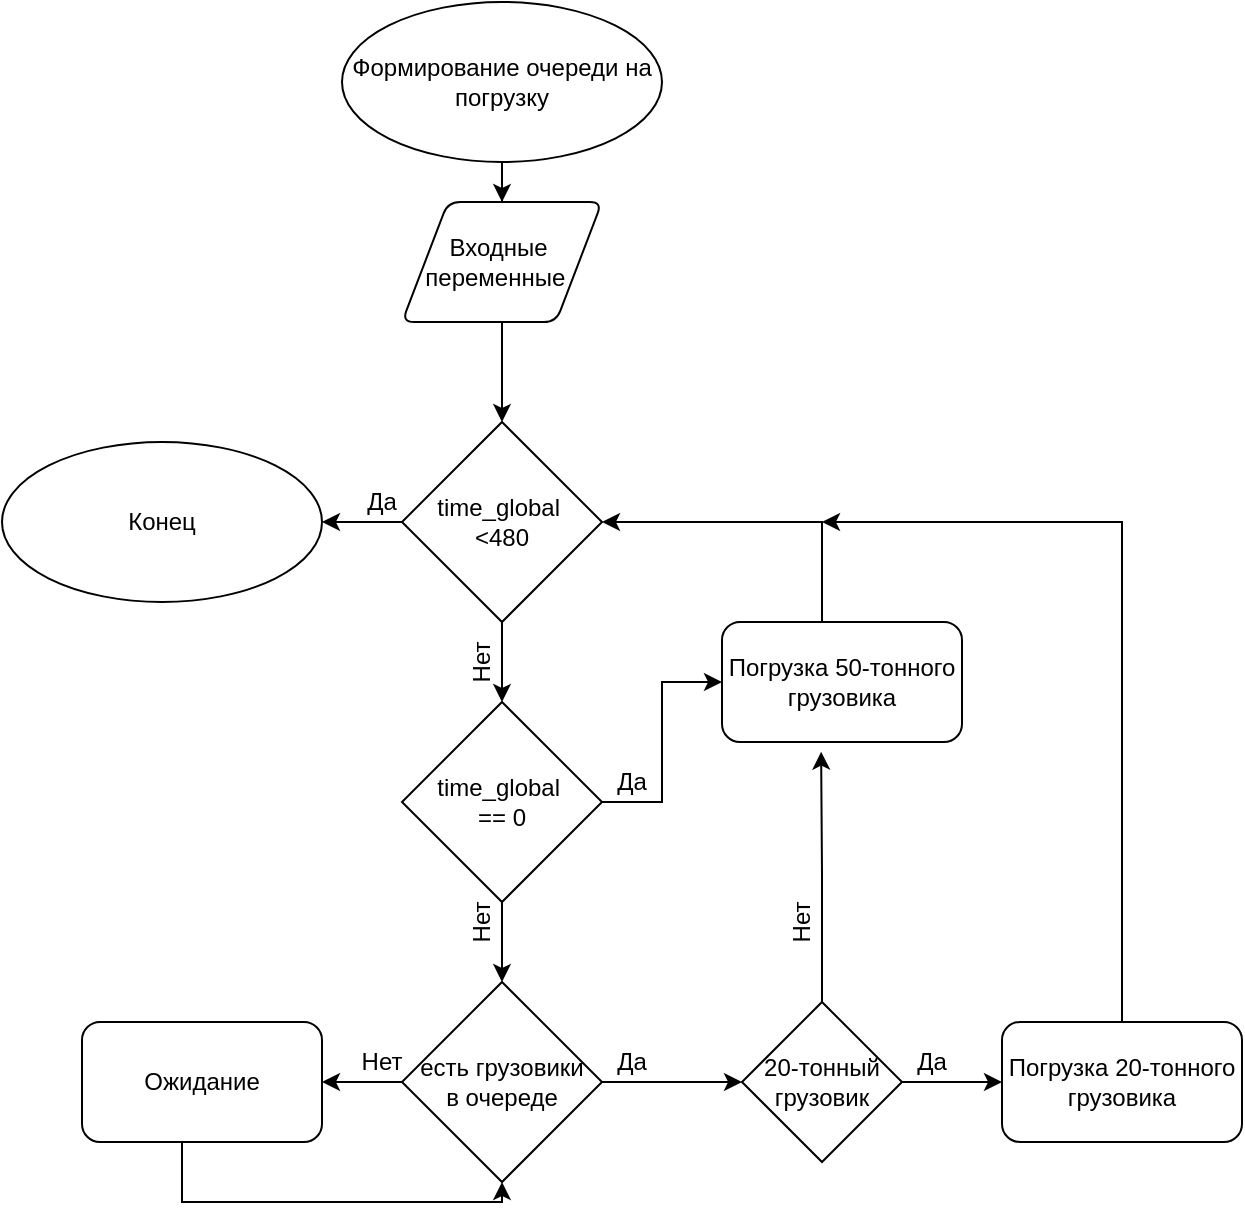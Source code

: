 <mxfile version="14.1.3" type="github">
  <diagram id="zsfqduk6fsHnvHHet2fW" name="Page-1">
    <mxGraphModel dx="1133" dy="696" grid="1" gridSize="10" guides="1" tooltips="1" connect="1" arrows="1" fold="1" page="1" pageScale="1" pageWidth="827" pageHeight="1169" math="0" shadow="0">
      <root>
        <mxCell id="0" />
        <mxCell id="1" parent="0" />
        <mxCell id="cJfgCX2j4WKWx7YOEnct-5" style="edgeStyle=orthogonalEdgeStyle;rounded=0;orthogonalLoop=1;jettySize=auto;html=1;entryX=0.5;entryY=0;entryDx=0;entryDy=0;" edge="1" parent="1" source="cJfgCX2j4WKWx7YOEnct-3" target="cJfgCX2j4WKWx7YOEnct-4">
          <mxGeometry relative="1" as="geometry" />
        </mxCell>
        <mxCell id="cJfgCX2j4WKWx7YOEnct-3" value="Формирование очереди на погрузку" style="ellipse;whiteSpace=wrap;html=1;fillColor=#ffffff;" vertex="1" parent="1">
          <mxGeometry x="320" y="40" width="160" height="80" as="geometry" />
        </mxCell>
        <mxCell id="cJfgCX2j4WKWx7YOEnct-10" style="edgeStyle=orthogonalEdgeStyle;rounded=0;orthogonalLoop=1;jettySize=auto;html=1;entryX=0.5;entryY=0;entryDx=0;entryDy=0;entryPerimeter=0;" edge="1" parent="1" source="cJfgCX2j4WKWx7YOEnct-4" target="cJfgCX2j4WKWx7YOEnct-9">
          <mxGeometry relative="1" as="geometry" />
        </mxCell>
        <mxCell id="cJfgCX2j4WKWx7YOEnct-4" value="Входные&amp;nbsp;&lt;br&gt;переменные&amp;nbsp;&amp;nbsp;" style="shape=parallelogram;html=1;strokeWidth=1;perimeter=parallelogramPerimeter;whiteSpace=wrap;rounded=1;arcSize=12;size=0.23;" vertex="1" parent="1">
          <mxGeometry x="350" y="140" width="100" height="60" as="geometry" />
        </mxCell>
        <mxCell id="cJfgCX2j4WKWx7YOEnct-11" style="edgeStyle=orthogonalEdgeStyle;rounded=0;orthogonalLoop=1;jettySize=auto;html=1;entryX=1;entryY=0.5;entryDx=0;entryDy=0;" edge="1" parent="1" source="cJfgCX2j4WKWx7YOEnct-9" target="cJfgCX2j4WKWx7YOEnct-31">
          <mxGeometry relative="1" as="geometry">
            <mxPoint x="280" y="300" as="targetPoint" />
          </mxGeometry>
        </mxCell>
        <mxCell id="cJfgCX2j4WKWx7YOEnct-13" style="edgeStyle=orthogonalEdgeStyle;rounded=0;orthogonalLoop=1;jettySize=auto;html=1;entryX=0.5;entryY=0;entryDx=0;entryDy=0;entryPerimeter=0;" edge="1" parent="1" source="cJfgCX2j4WKWx7YOEnct-9" target="cJfgCX2j4WKWx7YOEnct-14">
          <mxGeometry relative="1" as="geometry">
            <mxPoint x="400" y="440" as="targetPoint" />
          </mxGeometry>
        </mxCell>
        <mxCell id="cJfgCX2j4WKWx7YOEnct-9" value="time_global&amp;nbsp;&lt;br&gt;&amp;lt;480" style="strokeWidth=1;html=1;shape=mxgraph.flowchart.decision;whiteSpace=wrap;" vertex="1" parent="1">
          <mxGeometry x="350" y="250" width="100" height="100" as="geometry" />
        </mxCell>
        <mxCell id="cJfgCX2j4WKWx7YOEnct-12" value="Да" style="text;html=1;strokeColor=none;fillColor=none;align=center;verticalAlign=middle;whiteSpace=wrap;rounded=0;" vertex="1" parent="1">
          <mxGeometry x="320" y="280" width="40" height="20" as="geometry" />
        </mxCell>
        <mxCell id="cJfgCX2j4WKWx7YOEnct-15" style="edgeStyle=orthogonalEdgeStyle;rounded=0;orthogonalLoop=1;jettySize=auto;html=1;entryX=0;entryY=0.5;entryDx=0;entryDy=0;" edge="1" parent="1" source="cJfgCX2j4WKWx7YOEnct-14" target="cJfgCX2j4WKWx7YOEnct-18">
          <mxGeometry relative="1" as="geometry">
            <mxPoint x="515" y="490" as="targetPoint" />
          </mxGeometry>
        </mxCell>
        <mxCell id="cJfgCX2j4WKWx7YOEnct-20" style="edgeStyle=orthogonalEdgeStyle;rounded=0;orthogonalLoop=1;jettySize=auto;html=1;entryX=0.5;entryY=0;entryDx=0;entryDy=0;entryPerimeter=0;" edge="1" parent="1" source="cJfgCX2j4WKWx7YOEnct-14" target="cJfgCX2j4WKWx7YOEnct-24">
          <mxGeometry relative="1" as="geometry">
            <mxPoint x="400" y="600" as="targetPoint" />
          </mxGeometry>
        </mxCell>
        <mxCell id="cJfgCX2j4WKWx7YOEnct-14" value="time_global&amp;nbsp;&lt;br&gt;== 0" style="strokeWidth=1;html=1;shape=mxgraph.flowchart.decision;whiteSpace=wrap;shadow=0;sketch=0;" vertex="1" parent="1">
          <mxGeometry x="350" y="390" width="100" height="100" as="geometry" />
        </mxCell>
        <mxCell id="cJfgCX2j4WKWx7YOEnct-16" value="Да" style="text;html=1;strokeColor=none;fillColor=none;align=center;verticalAlign=middle;whiteSpace=wrap;rounded=0;" vertex="1" parent="1">
          <mxGeometry x="450" y="420" width="30" height="20" as="geometry" />
        </mxCell>
        <mxCell id="cJfgCX2j4WKWx7YOEnct-23" style="edgeStyle=orthogonalEdgeStyle;rounded=0;orthogonalLoop=1;jettySize=auto;html=1;entryX=1;entryY=0.5;entryDx=0;entryDy=0;entryPerimeter=0;" edge="1" parent="1" source="cJfgCX2j4WKWx7YOEnct-18" target="cJfgCX2j4WKWx7YOEnct-9">
          <mxGeometry relative="1" as="geometry">
            <mxPoint x="575" y="340" as="targetPoint" />
            <Array as="points">
              <mxPoint x="560" y="300" />
            </Array>
          </mxGeometry>
        </mxCell>
        <mxCell id="cJfgCX2j4WKWx7YOEnct-18" value="Погрузка 50-тонного грузовика" style="rounded=1;whiteSpace=wrap;html=1;" vertex="1" parent="1">
          <mxGeometry x="510" y="350" width="120" height="60" as="geometry" />
        </mxCell>
        <mxCell id="cJfgCX2j4WKWx7YOEnct-21" value="Нет" style="text;html=1;strokeColor=none;fillColor=none;align=center;verticalAlign=middle;whiteSpace=wrap;rounded=0;rotation=-90;" vertex="1" parent="1">
          <mxGeometry x="370" y="360" width="40" height="20" as="geometry" />
        </mxCell>
        <mxCell id="cJfgCX2j4WKWx7YOEnct-22" value="Нет" style="text;html=1;strokeColor=none;fillColor=none;align=center;verticalAlign=middle;whiteSpace=wrap;rounded=0;rotation=-90;" vertex="1" parent="1">
          <mxGeometry x="370" y="490" width="40" height="20" as="geometry" />
        </mxCell>
        <mxCell id="cJfgCX2j4WKWx7YOEnct-28" style="edgeStyle=orthogonalEdgeStyle;rounded=0;orthogonalLoop=1;jettySize=auto;html=1;entryX=1;entryY=0.5;entryDx=0;entryDy=0;" edge="1" parent="1" source="cJfgCX2j4WKWx7YOEnct-24" target="cJfgCX2j4WKWx7YOEnct-27">
          <mxGeometry relative="1" as="geometry" />
        </mxCell>
        <mxCell id="cJfgCX2j4WKWx7YOEnct-32" style="edgeStyle=orthogonalEdgeStyle;rounded=0;orthogonalLoop=1;jettySize=auto;html=1;entryX=0;entryY=0.5;entryDx=0;entryDy=0;" edge="1" parent="1" source="cJfgCX2j4WKWx7YOEnct-24" target="cJfgCX2j4WKWx7YOEnct-33">
          <mxGeometry relative="1" as="geometry">
            <mxPoint x="520" y="580" as="targetPoint" />
          </mxGeometry>
        </mxCell>
        <mxCell id="cJfgCX2j4WKWx7YOEnct-24" value="есть грузовики&lt;br&gt;в очереде" style="strokeWidth=1;html=1;shape=mxgraph.flowchart.decision;whiteSpace=wrap;shadow=0;sketch=0;" vertex="1" parent="1">
          <mxGeometry x="350" y="530" width="100" height="100" as="geometry" />
        </mxCell>
        <mxCell id="cJfgCX2j4WKWx7YOEnct-26" value="Да" style="text;html=1;strokeColor=none;fillColor=none;align=center;verticalAlign=middle;whiteSpace=wrap;rounded=0;" vertex="1" parent="1">
          <mxGeometry x="450" y="560" width="30" height="20" as="geometry" />
        </mxCell>
        <mxCell id="cJfgCX2j4WKWx7YOEnct-40" style="edgeStyle=orthogonalEdgeStyle;rounded=0;orthogonalLoop=1;jettySize=auto;html=1;entryX=0.5;entryY=1;entryDx=0;entryDy=0;entryPerimeter=0;" edge="1" parent="1" source="cJfgCX2j4WKWx7YOEnct-27" target="cJfgCX2j4WKWx7YOEnct-24">
          <mxGeometry relative="1" as="geometry">
            <mxPoint x="340" y="700" as="targetPoint" />
            <Array as="points">
              <mxPoint x="240" y="640" />
              <mxPoint x="400" y="640" />
            </Array>
          </mxGeometry>
        </mxCell>
        <mxCell id="cJfgCX2j4WKWx7YOEnct-27" value="Ожидание" style="rounded=1;whiteSpace=wrap;html=1;" vertex="1" parent="1">
          <mxGeometry x="190" y="550" width="120" height="60" as="geometry" />
        </mxCell>
        <mxCell id="cJfgCX2j4WKWx7YOEnct-30" value="Нет" style="text;html=1;strokeColor=none;fillColor=none;align=center;verticalAlign=middle;whiteSpace=wrap;rounded=0;rotation=0;" vertex="1" parent="1">
          <mxGeometry x="320" y="560" width="40" height="20" as="geometry" />
        </mxCell>
        <mxCell id="cJfgCX2j4WKWx7YOEnct-31" value="Конец" style="ellipse;whiteSpace=wrap;html=1;fillColor=#ffffff;" vertex="1" parent="1">
          <mxGeometry x="150" y="260" width="160" height="80" as="geometry" />
        </mxCell>
        <mxCell id="cJfgCX2j4WKWx7YOEnct-34" style="edgeStyle=orthogonalEdgeStyle;rounded=0;orthogonalLoop=1;jettySize=auto;html=1;entryX=0;entryY=0.5;entryDx=0;entryDy=0;" edge="1" parent="1" source="cJfgCX2j4WKWx7YOEnct-33" target="cJfgCX2j4WKWx7YOEnct-39">
          <mxGeometry relative="1" as="geometry">
            <mxPoint x="650" y="580" as="targetPoint" />
          </mxGeometry>
        </mxCell>
        <mxCell id="cJfgCX2j4WKWx7YOEnct-35" style="edgeStyle=orthogonalEdgeStyle;rounded=0;orthogonalLoop=1;jettySize=auto;html=1;entryX=0.413;entryY=1.081;entryDx=0;entryDy=0;entryPerimeter=0;" edge="1" parent="1" source="cJfgCX2j4WKWx7YOEnct-33" target="cJfgCX2j4WKWx7YOEnct-18">
          <mxGeometry relative="1" as="geometry" />
        </mxCell>
        <mxCell id="cJfgCX2j4WKWx7YOEnct-33" value="20-тонный&lt;br&gt;грузовик" style="rhombus;whiteSpace=wrap;html=1;shadow=0;sketch=0;strokeColor=#000000;strokeWidth=1;fillColor=#ffffff;" vertex="1" parent="1">
          <mxGeometry x="520" y="540" width="80" height="80" as="geometry" />
        </mxCell>
        <mxCell id="cJfgCX2j4WKWx7YOEnct-36" value="Нет" style="text;html=1;strokeColor=none;fillColor=none;align=center;verticalAlign=middle;whiteSpace=wrap;rounded=0;rotation=-90;" vertex="1" parent="1">
          <mxGeometry x="530" y="490" width="40" height="20" as="geometry" />
        </mxCell>
        <mxCell id="cJfgCX2j4WKWx7YOEnct-38" value="Да" style="text;html=1;strokeColor=none;fillColor=none;align=center;verticalAlign=middle;whiteSpace=wrap;rounded=0;" vertex="1" parent="1">
          <mxGeometry x="600" y="560" width="30" height="20" as="geometry" />
        </mxCell>
        <mxCell id="cJfgCX2j4WKWx7YOEnct-41" style="edgeStyle=orthogonalEdgeStyle;rounded=0;orthogonalLoop=1;jettySize=auto;html=1;exitX=0.5;exitY=0;exitDx=0;exitDy=0;" edge="1" parent="1" source="cJfgCX2j4WKWx7YOEnct-39">
          <mxGeometry relative="1" as="geometry">
            <mxPoint x="560" y="300" as="targetPoint" />
            <Array as="points">
              <mxPoint x="710" y="300" />
            </Array>
          </mxGeometry>
        </mxCell>
        <mxCell id="cJfgCX2j4WKWx7YOEnct-39" value="Погрузка 20-тонного грузовика" style="rounded=1;whiteSpace=wrap;html=1;" vertex="1" parent="1">
          <mxGeometry x="650" y="550" width="120" height="60" as="geometry" />
        </mxCell>
      </root>
    </mxGraphModel>
  </diagram>
</mxfile>
